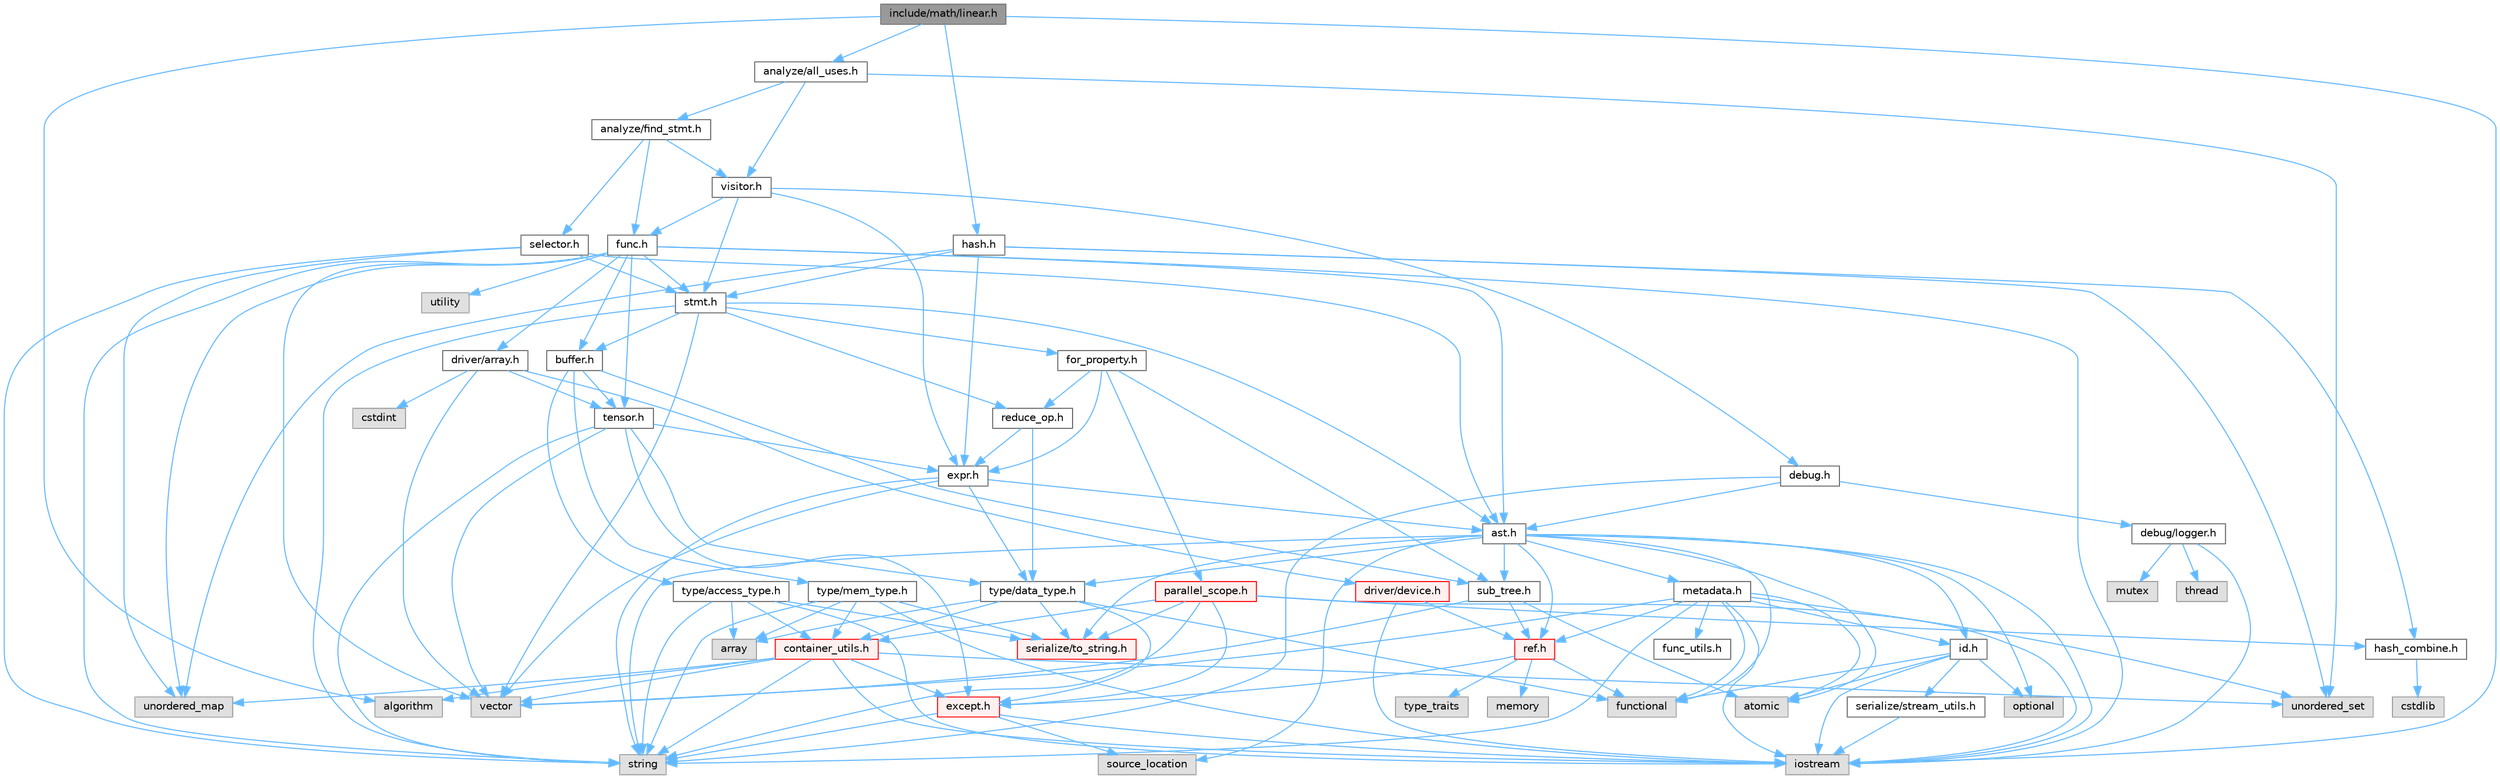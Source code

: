 digraph "include/math/linear.h"
{
 // LATEX_PDF_SIZE
  bgcolor="transparent";
  edge [fontname=Helvetica,fontsize=10,labelfontname=Helvetica,labelfontsize=10];
  node [fontname=Helvetica,fontsize=10,shape=box,height=0.2,width=0.4];
  Node1 [label="include/math/linear.h",height=0.2,width=0.4,color="gray40", fillcolor="grey60", style="filled", fontcolor="black",tooltip=" "];
  Node1 -> Node2 [color="steelblue1",style="solid"];
  Node2 [label="algorithm",height=0.2,width=0.4,color="grey60", fillcolor="#E0E0E0", style="filled",tooltip=" "];
  Node1 -> Node3 [color="steelblue1",style="solid"];
  Node3 [label="iostream",height=0.2,width=0.4,color="grey60", fillcolor="#E0E0E0", style="filled",tooltip=" "];
  Node1 -> Node4 [color="steelblue1",style="solid"];
  Node4 [label="analyze/all_uses.h",height=0.2,width=0.4,color="grey40", fillcolor="white", style="filled",URL="$all__uses_8h.html",tooltip=" "];
  Node4 -> Node5 [color="steelblue1",style="solid"];
  Node5 [label="unordered_set",height=0.2,width=0.4,color="grey60", fillcolor="#E0E0E0", style="filled",tooltip=" "];
  Node4 -> Node6 [color="steelblue1",style="solid"];
  Node6 [label="analyze/find_stmt.h",height=0.2,width=0.4,color="grey40", fillcolor="white", style="filled",URL="$find__stmt_8h.html",tooltip=" "];
  Node6 -> Node7 [color="steelblue1",style="solid"];
  Node7 [label="func.h",height=0.2,width=0.4,color="grey40", fillcolor="white", style="filled",URL="$func_8h.html",tooltip=" "];
  Node7 -> Node3 [color="steelblue1",style="solid"];
  Node7 -> Node8 [color="steelblue1",style="solid"];
  Node8 [label="string",height=0.2,width=0.4,color="grey60", fillcolor="#E0E0E0", style="filled",tooltip=" "];
  Node7 -> Node9 [color="steelblue1",style="solid"];
  Node9 [label="unordered_map",height=0.2,width=0.4,color="grey60", fillcolor="#E0E0E0", style="filled",tooltip=" "];
  Node7 -> Node10 [color="steelblue1",style="solid"];
  Node10 [label="utility",height=0.2,width=0.4,color="grey60", fillcolor="#E0E0E0", style="filled",tooltip=" "];
  Node7 -> Node11 [color="steelblue1",style="solid"];
  Node11 [label="vector",height=0.2,width=0.4,color="grey60", fillcolor="#E0E0E0", style="filled",tooltip=" "];
  Node7 -> Node12 [color="steelblue1",style="solid"];
  Node12 [label="ast.h",height=0.2,width=0.4,color="grey40", fillcolor="white", style="filled",URL="$ast_8h.html",tooltip=" "];
  Node12 -> Node13 [color="steelblue1",style="solid"];
  Node13 [label="atomic",height=0.2,width=0.4,color="grey60", fillcolor="#E0E0E0", style="filled",tooltip=" "];
  Node12 -> Node14 [color="steelblue1",style="solid"];
  Node14 [label="functional",height=0.2,width=0.4,color="grey60", fillcolor="#E0E0E0", style="filled",tooltip=" "];
  Node12 -> Node3 [color="steelblue1",style="solid"];
  Node12 -> Node15 [color="steelblue1",style="solid"];
  Node15 [label="optional",height=0.2,width=0.4,color="grey60", fillcolor="#E0E0E0", style="filled",tooltip=" "];
  Node12 -> Node16 [color="steelblue1",style="solid"];
  Node16 [label="source_location",height=0.2,width=0.4,color="grey60", fillcolor="#E0E0E0", style="filled",tooltip=" "];
  Node12 -> Node8 [color="steelblue1",style="solid"];
  Node12 -> Node17 [color="steelblue1",style="solid"];
  Node17 [label="id.h",height=0.2,width=0.4,color="grey40", fillcolor="white", style="filled",URL="$id_8h.html",tooltip=" "];
  Node17 -> Node13 [color="steelblue1",style="solid"];
  Node17 -> Node14 [color="steelblue1",style="solid"];
  Node17 -> Node3 [color="steelblue1",style="solid"];
  Node17 -> Node15 [color="steelblue1",style="solid"];
  Node17 -> Node18 [color="steelblue1",style="solid"];
  Node18 [label="serialize/stream_utils.h",height=0.2,width=0.4,color="grey40", fillcolor="white", style="filled",URL="$stream__utils_8h.html",tooltip=" "];
  Node18 -> Node3 [color="steelblue1",style="solid"];
  Node12 -> Node19 [color="steelblue1",style="solid"];
  Node19 [label="metadata.h",height=0.2,width=0.4,color="grey40", fillcolor="white", style="filled",URL="$metadata_8h.html",tooltip=" "];
  Node19 -> Node13 [color="steelblue1",style="solid"];
  Node19 -> Node14 [color="steelblue1",style="solid"];
  Node19 -> Node3 [color="steelblue1",style="solid"];
  Node19 -> Node8 [color="steelblue1",style="solid"];
  Node19 -> Node5 [color="steelblue1",style="solid"];
  Node19 -> Node11 [color="steelblue1",style="solid"];
  Node19 -> Node20 [color="steelblue1",style="solid"];
  Node20 [label="func_utils.h",height=0.2,width=0.4,color="grey40", fillcolor="white", style="filled",URL="$func__utils_8h.html",tooltip=" "];
  Node19 -> Node17 [color="steelblue1",style="solid"];
  Node19 -> Node21 [color="steelblue1",style="solid"];
  Node21 [label="ref.h",height=0.2,width=0.4,color="red", fillcolor="#FFF0F0", style="filled",URL="$ref_8h.html",tooltip=" "];
  Node21 -> Node14 [color="steelblue1",style="solid"];
  Node21 -> Node22 [color="steelblue1",style="solid"];
  Node22 [label="memory",height=0.2,width=0.4,color="grey60", fillcolor="#E0E0E0", style="filled",tooltip=" "];
  Node21 -> Node23 [color="steelblue1",style="solid"];
  Node23 [label="type_traits",height=0.2,width=0.4,color="grey60", fillcolor="#E0E0E0", style="filled",tooltip=" "];
  Node21 -> Node27 [color="steelblue1",style="solid"];
  Node27 [label="except.h",height=0.2,width=0.4,color="red", fillcolor="#FFF0F0", style="filled",URL="$except_8h.html",tooltip=" "];
  Node27 -> Node3 [color="steelblue1",style="solid"];
  Node27 -> Node16 [color="steelblue1",style="solid"];
  Node27 -> Node8 [color="steelblue1",style="solid"];
  Node12 -> Node21 [color="steelblue1",style="solid"];
  Node12 -> Node29 [color="steelblue1",style="solid"];
  Node29 [label="serialize/to_string.h",height=0.2,width=0.4,color="red", fillcolor="#FFF0F0", style="filled",URL="$to__string_8h.html",tooltip=" "];
  Node12 -> Node31 [color="steelblue1",style="solid"];
  Node31 [label="sub_tree.h",height=0.2,width=0.4,color="grey40", fillcolor="white", style="filled",URL="$sub__tree_8h.html",tooltip=" "];
  Node31 -> Node13 [color="steelblue1",style="solid"];
  Node31 -> Node11 [color="steelblue1",style="solid"];
  Node31 -> Node21 [color="steelblue1",style="solid"];
  Node12 -> Node32 [color="steelblue1",style="solid"];
  Node32 [label="type/data_type.h",height=0.2,width=0.4,color="grey40", fillcolor="white", style="filled",URL="$data__type_8h.html",tooltip=" "];
  Node32 -> Node33 [color="steelblue1",style="solid"];
  Node33 [label="array",height=0.2,width=0.4,color="grey60", fillcolor="#E0E0E0", style="filled",tooltip=" "];
  Node32 -> Node14 [color="steelblue1",style="solid"];
  Node32 -> Node34 [color="steelblue1",style="solid"];
  Node34 [label="container_utils.h",height=0.2,width=0.4,color="red", fillcolor="#FFF0F0", style="filled",URL="$container__utils_8h.html",tooltip=" "];
  Node34 -> Node2 [color="steelblue1",style="solid"];
  Node34 -> Node3 [color="steelblue1",style="solid"];
  Node34 -> Node8 [color="steelblue1",style="solid"];
  Node34 -> Node9 [color="steelblue1",style="solid"];
  Node34 -> Node5 [color="steelblue1",style="solid"];
  Node34 -> Node11 [color="steelblue1",style="solid"];
  Node34 -> Node27 [color="steelblue1",style="solid"];
  Node32 -> Node27 [color="steelblue1",style="solid"];
  Node32 -> Node29 [color="steelblue1",style="solid"];
  Node7 -> Node40 [color="steelblue1",style="solid"];
  Node40 [label="buffer.h",height=0.2,width=0.4,color="grey40", fillcolor="white", style="filled",URL="$buffer_8h.html",tooltip=" "];
  Node40 -> Node31 [color="steelblue1",style="solid"];
  Node40 -> Node41 [color="steelblue1",style="solid"];
  Node41 [label="tensor.h",height=0.2,width=0.4,color="grey40", fillcolor="white", style="filled",URL="$tensor_8h.html",tooltip=" "];
  Node41 -> Node8 [color="steelblue1",style="solid"];
  Node41 -> Node11 [color="steelblue1",style="solid"];
  Node41 -> Node27 [color="steelblue1",style="solid"];
  Node41 -> Node42 [color="steelblue1",style="solid"];
  Node42 [label="expr.h",height=0.2,width=0.4,color="grey40", fillcolor="white", style="filled",URL="$expr_8h.html",tooltip=" "];
  Node42 -> Node8 [color="steelblue1",style="solid"];
  Node42 -> Node11 [color="steelblue1",style="solid"];
  Node42 -> Node12 [color="steelblue1",style="solid"];
  Node42 -> Node32 [color="steelblue1",style="solid"];
  Node41 -> Node32 [color="steelblue1",style="solid"];
  Node40 -> Node43 [color="steelblue1",style="solid"];
  Node43 [label="type/access_type.h",height=0.2,width=0.4,color="grey40", fillcolor="white", style="filled",URL="$access__type_8h.html",tooltip=" "];
  Node43 -> Node33 [color="steelblue1",style="solid"];
  Node43 -> Node3 [color="steelblue1",style="solid"];
  Node43 -> Node8 [color="steelblue1",style="solid"];
  Node43 -> Node34 [color="steelblue1",style="solid"];
  Node43 -> Node29 [color="steelblue1",style="solid"];
  Node40 -> Node44 [color="steelblue1",style="solid"];
  Node44 [label="type/mem_type.h",height=0.2,width=0.4,color="grey40", fillcolor="white", style="filled",URL="$mem__type_8h.html",tooltip=" "];
  Node44 -> Node33 [color="steelblue1",style="solid"];
  Node44 -> Node3 [color="steelblue1",style="solid"];
  Node44 -> Node8 [color="steelblue1",style="solid"];
  Node44 -> Node34 [color="steelblue1",style="solid"];
  Node44 -> Node29 [color="steelblue1",style="solid"];
  Node7 -> Node45 [color="steelblue1",style="solid"];
  Node45 [label="driver/array.h",height=0.2,width=0.4,color="grey40", fillcolor="white", style="filled",URL="$array_8h.html",tooltip=" "];
  Node45 -> Node25 [color="steelblue1",style="solid"];
  Node25 [label="cstdint",height=0.2,width=0.4,color="grey60", fillcolor="#E0E0E0", style="filled",tooltip=" "];
  Node45 -> Node11 [color="steelblue1",style="solid"];
  Node45 -> Node46 [color="steelblue1",style="solid"];
  Node46 [label="driver/device.h",height=0.2,width=0.4,color="red", fillcolor="#FFF0F0", style="filled",URL="$device_8h.html",tooltip=" "];
  Node46 -> Node3 [color="steelblue1",style="solid"];
  Node46 -> Node21 [color="steelblue1",style="solid"];
  Node45 -> Node41 [color="steelblue1",style="solid"];
  Node7 -> Node49 [color="steelblue1",style="solid"];
  Node49 [label="stmt.h",height=0.2,width=0.4,color="grey40", fillcolor="white", style="filled",URL="$stmt_8h.html",tooltip=" "];
  Node49 -> Node8 [color="steelblue1",style="solid"];
  Node49 -> Node11 [color="steelblue1",style="solid"];
  Node49 -> Node12 [color="steelblue1",style="solid"];
  Node49 -> Node40 [color="steelblue1",style="solid"];
  Node49 -> Node50 [color="steelblue1",style="solid"];
  Node50 [label="for_property.h",height=0.2,width=0.4,color="grey40", fillcolor="white", style="filled",URL="$for__property_8h.html",tooltip=" "];
  Node50 -> Node42 [color="steelblue1",style="solid"];
  Node50 -> Node51 [color="steelblue1",style="solid"];
  Node51 [label="parallel_scope.h",height=0.2,width=0.4,color="red", fillcolor="#FFF0F0", style="filled",URL="$parallel__scope_8h.html",tooltip=" "];
  Node51 -> Node3 [color="steelblue1",style="solid"];
  Node51 -> Node8 [color="steelblue1",style="solid"];
  Node51 -> Node34 [color="steelblue1",style="solid"];
  Node51 -> Node27 [color="steelblue1",style="solid"];
  Node51 -> Node53 [color="steelblue1",style="solid"];
  Node53 [label="hash_combine.h",height=0.2,width=0.4,color="grey40", fillcolor="white", style="filled",URL="$hash__combine_8h.html",tooltip=" "];
  Node53 -> Node26 [color="steelblue1",style="solid"];
  Node26 [label="cstdlib",height=0.2,width=0.4,color="grey60", fillcolor="#E0E0E0", style="filled",tooltip=" "];
  Node51 -> Node29 [color="steelblue1",style="solid"];
  Node50 -> Node54 [color="steelblue1",style="solid"];
  Node54 [label="reduce_op.h",height=0.2,width=0.4,color="grey40", fillcolor="white", style="filled",URL="$reduce__op_8h.html",tooltip=" "];
  Node54 -> Node42 [color="steelblue1",style="solid"];
  Node54 -> Node32 [color="steelblue1",style="solid"];
  Node50 -> Node31 [color="steelblue1",style="solid"];
  Node49 -> Node54 [color="steelblue1",style="solid"];
  Node7 -> Node41 [color="steelblue1",style="solid"];
  Node6 -> Node55 [color="steelblue1",style="solid"];
  Node55 [label="selector.h",height=0.2,width=0.4,color="grey40", fillcolor="white", style="filled",URL="$selector_8h.html",tooltip=" "];
  Node55 -> Node8 [color="steelblue1",style="solid"];
  Node55 -> Node9 [color="steelblue1",style="solid"];
  Node55 -> Node12 [color="steelblue1",style="solid"];
  Node55 -> Node49 [color="steelblue1",style="solid"];
  Node6 -> Node56 [color="steelblue1",style="solid"];
  Node56 [label="visitor.h",height=0.2,width=0.4,color="grey40", fillcolor="white", style="filled",URL="$visitor_8h.html",tooltip=" "];
  Node56 -> Node57 [color="steelblue1",style="solid"];
  Node57 [label="debug.h",height=0.2,width=0.4,color="grey40", fillcolor="white", style="filled",URL="$debug_8h.html",tooltip=" "];
  Node57 -> Node8 [color="steelblue1",style="solid"];
  Node57 -> Node12 [color="steelblue1",style="solid"];
  Node57 -> Node58 [color="steelblue1",style="solid"];
  Node58 [label="debug/logger.h",height=0.2,width=0.4,color="grey40", fillcolor="white", style="filled",URL="$logger_8h.html",tooltip=" "];
  Node58 -> Node3 [color="steelblue1",style="solid"];
  Node58 -> Node59 [color="steelblue1",style="solid"];
  Node59 [label="mutex",height=0.2,width=0.4,color="grey60", fillcolor="#E0E0E0", style="filled",tooltip=" "];
  Node58 -> Node60 [color="steelblue1",style="solid"];
  Node60 [label="thread",height=0.2,width=0.4,color="grey60", fillcolor="#E0E0E0", style="filled",tooltip=" "];
  Node56 -> Node42 [color="steelblue1",style="solid"];
  Node56 -> Node7 [color="steelblue1",style="solid"];
  Node56 -> Node49 [color="steelblue1",style="solid"];
  Node4 -> Node56 [color="steelblue1",style="solid"];
  Node1 -> Node61 [color="steelblue1",style="solid"];
  Node61 [label="hash.h",height=0.2,width=0.4,color="grey40", fillcolor="white", style="filled",URL="$hash_8h.html",tooltip=" "];
  Node61 -> Node9 [color="steelblue1",style="solid"];
  Node61 -> Node5 [color="steelblue1",style="solid"];
  Node61 -> Node42 [color="steelblue1",style="solid"];
  Node61 -> Node53 [color="steelblue1",style="solid"];
  Node61 -> Node49 [color="steelblue1",style="solid"];
}
